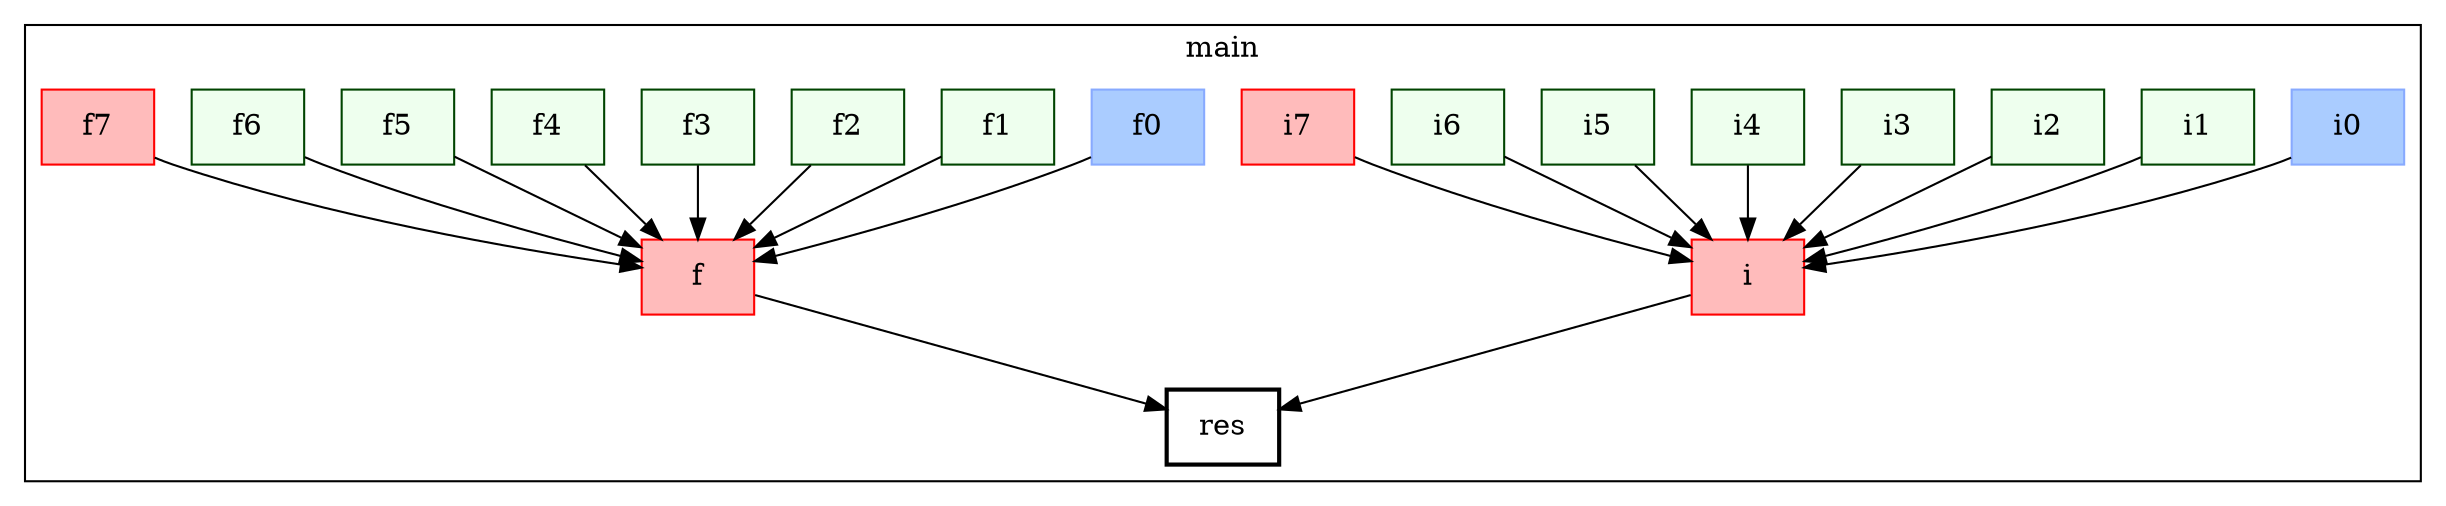 digraph G {
  cp2 [label=<res>, shape=box, style="bold", ];
  cp3 [label=<i>, shape=box, fillcolor="#FFBBBB", color="#FF0000",
       style="filled", ];
  cp5 [label=<f>, shape=box, fillcolor="#FFBBBB", color="#FF0000",
       style="filled", ];
  cp7 [label=<i0>, shape=box, fillcolor="#AACCFF", color="#88AAFF",
       style="filled", ];
  cp9 [label=<i1>, shape=box, fillcolor="#EEFFEE", color="#004400",
       style="filled", ];
  cp11 [label=<i2>, shape=box, fillcolor="#EEFFEE", color="#004400",
        style="filled", ];
  cp13 [label=<i3>, shape=box, fillcolor="#EEFFEE", color="#004400",
        style="filled", ];
  cp15 [label=<i4>, shape=box, fillcolor="#EEFFEE", color="#004400",
        style="filled", ];
  cp17 [label=<i5>, shape=box, fillcolor="#EEFFEE", color="#004400",
        style="filled", ];
  cp19 [label=<i6>, shape=box, fillcolor="#EEFFEE", color="#004400",
        style="filled", ];
  cp21 [label=<i7>, shape=box, fillcolor="#FFBBBB", color="#FF0000",
        style="filled", ];
  cp23 [label=<f0>, shape=box, fillcolor="#AACCFF", color="#88AAFF",
        style="filled", ];
  cp25 [label=<f1>, shape=box, fillcolor="#EEFFEE", color="#004400",
        style="filled", ];
  cp27 [label=<f2>, shape=box, fillcolor="#EEFFEE", color="#004400",
        style="filled", ];
  cp29 [label=<f3>, shape=box, fillcolor="#EEFFEE", color="#004400",
        style="filled", ];
  cp31 [label=<f4>, shape=box, fillcolor="#EEFFEE", color="#004400",
        style="filled", ];
  cp33 [label=<f5>, shape=box, fillcolor="#EEFFEE", color="#004400",
        style="filled", ];
  cp35 [label=<f6>, shape=box, fillcolor="#EEFFEE", color="#004400",
        style="filled", ];
  cp37 [label=<f7>, shape=box, fillcolor="#FFBBBB", color="#FF0000",
        style="filled", ];
  
  subgraph cluster_cs_1 { label=<main>; cp37;cp35;cp33;cp31;cp29;cp27;cp25;cp23;cp21;cp19;cp17;cp15;cp13;cp11;cp9;cp7;cp5;cp3;cp2;
     };
  
  cp3 -> cp2;
  cp5 -> cp2;
  cp7 -> cp3;
  cp9 -> cp3;
  cp11 -> cp3;
  cp13 -> cp3;
  cp15 -> cp3;
  cp17 -> cp3;
  cp19 -> cp3;
  cp21 -> cp3;
  cp23 -> cp5;
  cp25 -> cp5;
  cp27 -> cp5;
  cp29 -> cp5;
  cp31 -> cp5;
  cp33 -> cp5;
  cp35 -> cp5;
  cp37 -> cp5;
  
  }